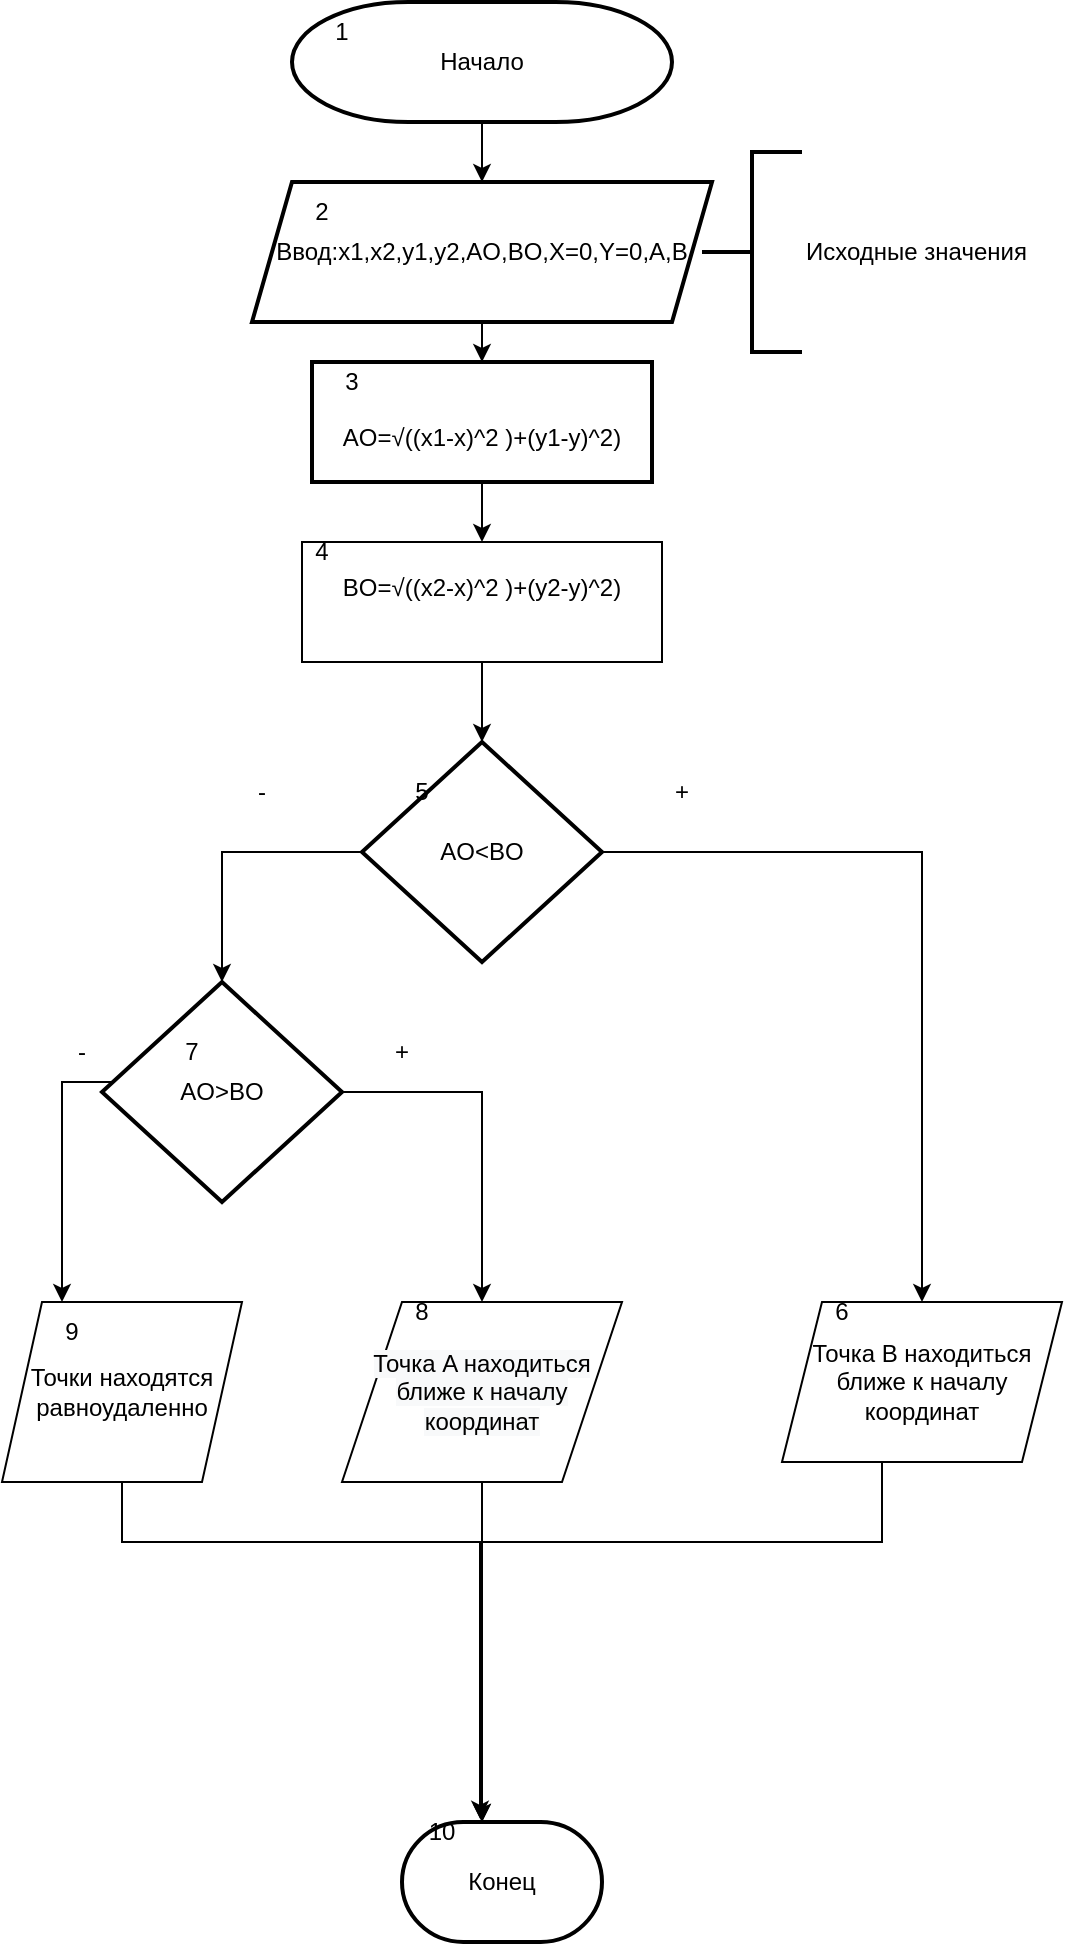 <mxfile version="20.5.3" type="device"><diagram id="xQr_61Fv1vHYjuJceOmw" name="Страница 1"><mxGraphModel dx="525" dy="857" grid="1" gridSize="10" guides="1" tooltips="1" connect="1" arrows="1" fold="1" page="1" pageScale="1" pageWidth="827" pageHeight="1169" math="0" shadow="0"><root><mxCell id="0"/><mxCell id="1" parent="0"/><mxCell id="6s6PrODQkZK0LpUuPnMp-3" value="" style="edgeStyle=orthogonalEdgeStyle;rounded=0;orthogonalLoop=1;jettySize=auto;html=1;" parent="1" source="6s6PrODQkZK0LpUuPnMp-1" target="6s6PrODQkZK0LpUuPnMp-2" edge="1"><mxGeometry relative="1" as="geometry"/></mxCell><mxCell id="6s6PrODQkZK0LpUuPnMp-1" value="Начало" style="strokeWidth=2;html=1;shape=mxgraph.flowchart.terminator;whiteSpace=wrap;" parent="1" vertex="1"><mxGeometry x="145" y="70" width="190" height="60" as="geometry"/></mxCell><mxCell id="6s6PrODQkZK0LpUuPnMp-5" value="" style="edgeStyle=orthogonalEdgeStyle;rounded=0;orthogonalLoop=1;jettySize=auto;html=1;" parent="1" source="6s6PrODQkZK0LpUuPnMp-2" target="6s6PrODQkZK0LpUuPnMp-4" edge="1"><mxGeometry relative="1" as="geometry"/></mxCell><mxCell id="6s6PrODQkZK0LpUuPnMp-2" value="Ввод:x1,x2,y1,y2,AO,BO,X=0,Y=0,A,B" style="shape=parallelogram;perimeter=parallelogramPerimeter;whiteSpace=wrap;html=1;fixedSize=1;strokeWidth=2;" parent="1" vertex="1"><mxGeometry x="125" y="160" width="230" height="70" as="geometry"/></mxCell><mxCell id="6s6PrODQkZK0LpUuPnMp-58" value="" style="edgeStyle=orthogonalEdgeStyle;rounded=0;orthogonalLoop=1;jettySize=auto;html=1;" parent="1" source="6s6PrODQkZK0LpUuPnMp-4" target="6s6PrODQkZK0LpUuPnMp-57" edge="1"><mxGeometry relative="1" as="geometry"/></mxCell><mxCell id="6s6PrODQkZK0LpUuPnMp-4" value="&lt;br&gt;&lt;br&gt;&lt;br&gt;&lt;p class=&quot;MsoNormal&quot;&gt;&lt;span&gt;AO=√((x1-x)^2 )+(y1-y)^2)&lt;/span&gt;&lt;/p&gt;&lt;br&gt;&lt;br&gt;" style="whiteSpace=wrap;html=1;strokeWidth=2;" parent="1" vertex="1"><mxGeometry x="155" y="250" width="170" height="60" as="geometry"/></mxCell><mxCell id="6s6PrODQkZK0LpUuPnMp-9" value="" style="edgeStyle=orthogonalEdgeStyle;rounded=0;orthogonalLoop=1;jettySize=auto;html=1;" parent="1" source="6s6PrODQkZK0LpUuPnMp-6" target="6s6PrODQkZK0LpUuPnMp-8" edge="1"><mxGeometry relative="1" as="geometry"/></mxCell><mxCell id="6s6PrODQkZK0LpUuPnMp-11" value="" style="edgeStyle=orthogonalEdgeStyle;rounded=0;orthogonalLoop=1;jettySize=auto;html=1;entryX=0.5;entryY=0;entryDx=0;entryDy=0;" parent="1" source="6s6PrODQkZK0LpUuPnMp-6" target="6s6PrODQkZK0LpUuPnMp-40" edge="1"><mxGeometry relative="1" as="geometry"><mxPoint x="440" y="670" as="targetPoint"/></mxGeometry></mxCell><mxCell id="6s6PrODQkZK0LpUuPnMp-6" value="AO&amp;lt;BO" style="rhombus;whiteSpace=wrap;html=1;strokeWidth=2;" parent="1" vertex="1"><mxGeometry x="180" y="440" width="120" height="110" as="geometry"/></mxCell><mxCell id="6s6PrODQkZK0LpUuPnMp-65" style="edgeStyle=orthogonalEdgeStyle;rounded=0;orthogonalLoop=1;jettySize=auto;html=1;entryX=0.5;entryY=0;entryDx=0;entryDy=0;" parent="1" source="6s6PrODQkZK0LpUuPnMp-8" target="6s6PrODQkZK0LpUuPnMp-39" edge="1"><mxGeometry relative="1" as="geometry"><mxPoint x="190" y="700" as="targetPoint"/><Array as="points"><mxPoint x="240" y="615"/></Array></mxGeometry></mxCell><mxCell id="6s6PrODQkZK0LpUuPnMp-8" value="AO&amp;gt;BO" style="rhombus;whiteSpace=wrap;html=1;strokeWidth=2;" parent="1" vertex="1"><mxGeometry x="50" y="560" width="120" height="110" as="geometry"/></mxCell><mxCell id="6s6PrODQkZK0LpUuPnMp-22" value="Конец" style="strokeWidth=2;html=1;shape=mxgraph.flowchart.terminator;whiteSpace=wrap;" parent="1" vertex="1"><mxGeometry x="200" y="980" width="100" height="60" as="geometry"/></mxCell><mxCell id="6s6PrODQkZK0LpUuPnMp-23" value="Исходные значения" style="strokeWidth=2;html=1;shape=mxgraph.flowchart.annotation_2;align=left;labelPosition=right;pointerEvents=1;" parent="1" vertex="1"><mxGeometry x="350" y="145" width="50" height="100" as="geometry"/></mxCell><mxCell id="6s6PrODQkZK0LpUuPnMp-24" value="3&lt;br&gt;" style="text;html=1;strokeColor=none;fillColor=none;align=center;verticalAlign=middle;whiteSpace=wrap;rounded=0;" parent="1" vertex="1"><mxGeometry x="145" y="245" width="60" height="30" as="geometry"/></mxCell><mxCell id="6s6PrODQkZK0LpUuPnMp-26" value="5" style="text;html=1;strokeColor=none;fillColor=none;align=center;verticalAlign=middle;whiteSpace=wrap;rounded=0;" parent="1" vertex="1"><mxGeometry x="180" y="450" width="60" height="30" as="geometry"/></mxCell><mxCell id="6s6PrODQkZK0LpUuPnMp-27" value="7" style="text;html=1;strokeColor=none;fillColor=none;align=center;verticalAlign=middle;whiteSpace=wrap;rounded=0;" parent="1" vertex="1"><mxGeometry x="65" y="580" width="60" height="30" as="geometry"/></mxCell><mxCell id="6s6PrODQkZK0LpUuPnMp-28" value="8" style="text;html=1;strokeColor=none;fillColor=none;align=center;verticalAlign=middle;whiteSpace=wrap;rounded=0;" parent="1" vertex="1"><mxGeometry x="25" y="710" width="60" height="30" as="geometry"/></mxCell><mxCell id="6s6PrODQkZK0LpUuPnMp-29" value="+" style="text;html=1;strokeColor=none;fillColor=none;align=center;verticalAlign=middle;whiteSpace=wrap;rounded=0;" parent="1" vertex="1"><mxGeometry x="310" y="450" width="60" height="30" as="geometry"/></mxCell><mxCell id="6s6PrODQkZK0LpUuPnMp-51" style="edgeStyle=orthogonalEdgeStyle;rounded=0;orthogonalLoop=1;jettySize=auto;html=1;entryX=0.25;entryY=0;entryDx=0;entryDy=0;" parent="1" target="6s6PrODQkZK0LpUuPnMp-41" edge="1"><mxGeometry relative="1" as="geometry"><mxPoint x="50" y="610" as="sourcePoint"/><Array as="points"><mxPoint x="55" y="610"/><mxPoint x="30" y="610"/><mxPoint x="30" y="750"/></Array></mxGeometry></mxCell><mxCell id="6s6PrODQkZK0LpUuPnMp-30" value="-" style="text;html=1;strokeColor=none;fillColor=none;align=center;verticalAlign=middle;whiteSpace=wrap;rounded=0;" parent="1" vertex="1"><mxGeometry x="10" y="580" width="60" height="30" as="geometry"/></mxCell><mxCell id="6s6PrODQkZK0LpUuPnMp-32" value="-" style="text;html=1;strokeColor=none;fillColor=none;align=center;verticalAlign=middle;whiteSpace=wrap;rounded=0;" parent="1" vertex="1"><mxGeometry x="100" y="450" width="60" height="30" as="geometry"/></mxCell><mxCell id="6s6PrODQkZK0LpUuPnMp-36" value="2" style="text;html=1;strokeColor=none;fillColor=none;align=center;verticalAlign=middle;whiteSpace=wrap;rounded=0;" parent="1" vertex="1"><mxGeometry x="130" y="160" width="60" height="30" as="geometry"/></mxCell><mxCell id="6s6PrODQkZK0LpUuPnMp-37" value="1" style="text;html=1;strokeColor=none;fillColor=none;align=center;verticalAlign=middle;whiteSpace=wrap;rounded=0;" parent="1" vertex="1"><mxGeometry x="140" y="70" width="60" height="30" as="geometry"/></mxCell><mxCell id="6s6PrODQkZK0LpUuPnMp-44" style="edgeStyle=orthogonalEdgeStyle;rounded=0;orthogonalLoop=1;jettySize=auto;html=1;" parent="1" source="6s6PrODQkZK0LpUuPnMp-39" target="6s6PrODQkZK0LpUuPnMp-22" edge="1"><mxGeometry relative="1" as="geometry"><Array as="points"><mxPoint x="250" y="790"/><mxPoint x="250" y="790"/></Array></mxGeometry></mxCell><mxCell id="6s6PrODQkZK0LpUuPnMp-39" value="&lt;span style=&quot;color: rgb(0, 0, 0); font-family: Helvetica; font-size: 12px; font-style: normal; font-variant-ligatures: normal; font-variant-caps: normal; font-weight: 400; letter-spacing: normal; orphans: 2; text-align: center; text-indent: 0px; text-transform: none; widows: 2; word-spacing: 0px; -webkit-text-stroke-width: 0px; background-color: rgb(248, 249, 250); text-decoration-thickness: initial; text-decoration-style: initial; text-decoration-color: initial; float: none; display: inline !important;&quot;&gt;Точка A находиться ближе к началу координат&lt;/span&gt;&lt;br&gt;" style="shape=parallelogram;perimeter=parallelogramPerimeter;whiteSpace=wrap;html=1;fixedSize=1;size=30;" parent="1" vertex="1"><mxGeometry x="170" y="720" width="140" height="90" as="geometry"/></mxCell><mxCell id="6s6PrODQkZK0LpUuPnMp-63" style="edgeStyle=orthogonalEdgeStyle;rounded=0;orthogonalLoop=1;jettySize=auto;html=1;entryX=0.39;entryY=-0.027;entryDx=0;entryDy=0;entryPerimeter=0;" parent="1" source="6s6PrODQkZK0LpUuPnMp-40" target="6s6PrODQkZK0LpUuPnMp-22" edge="1"><mxGeometry relative="1" as="geometry"><Array as="points"><mxPoint x="440" y="840"/><mxPoint x="239" y="840"/></Array></mxGeometry></mxCell><mxCell id="6s6PrODQkZK0LpUuPnMp-45" style="edgeStyle=orthogonalEdgeStyle;rounded=0;orthogonalLoop=1;jettySize=auto;html=1;" parent="1" source="6s6PrODQkZK0LpUuPnMp-41" target="6s6PrODQkZK0LpUuPnMp-22" edge="1"><mxGeometry relative="1" as="geometry"><Array as="points"><mxPoint x="60" y="840"/><mxPoint x="240" y="840"/></Array></mxGeometry></mxCell><mxCell id="6s6PrODQkZK0LpUuPnMp-41" value="Точки находятся равноудаленно" style="shape=parallelogram;perimeter=parallelogramPerimeter;whiteSpace=wrap;html=1;fixedSize=1;" parent="1" vertex="1"><mxGeometry y="720" width="120" height="90" as="geometry"/></mxCell><mxCell id="6s6PrODQkZK0LpUuPnMp-54" value="+" style="text;html=1;strokeColor=none;fillColor=none;align=center;verticalAlign=middle;whiteSpace=wrap;rounded=0;" parent="1" vertex="1"><mxGeometry x="170" y="580" width="60" height="30" as="geometry"/></mxCell><mxCell id="6s6PrODQkZK0LpUuPnMp-59" value="" style="edgeStyle=orthogonalEdgeStyle;rounded=0;orthogonalLoop=1;jettySize=auto;html=1;" parent="1" source="6s6PrODQkZK0LpUuPnMp-57" target="6s6PrODQkZK0LpUuPnMp-6" edge="1"><mxGeometry relative="1" as="geometry"/></mxCell><mxCell id="6s6PrODQkZK0LpUuPnMp-57" value="BO&lt;span style=&quot;background-color: initial;&quot;&gt;=√((x2-x)^2 )+(y2-y)^2)&lt;br&gt;&lt;br&gt;&lt;/span&gt;" style="rounded=0;whiteSpace=wrap;html=1;" parent="1" vertex="1"><mxGeometry x="150" y="340" width="180" height="60" as="geometry"/></mxCell><mxCell id="6s6PrODQkZK0LpUuPnMp-60" value="10" style="text;html=1;strokeColor=none;fillColor=none;align=center;verticalAlign=middle;whiteSpace=wrap;rounded=0;" parent="1" vertex="1"><mxGeometry x="190" y="970" width="60" height="30" as="geometry"/></mxCell><mxCell id="dZok-9A9Yy4GBVOupE0f-2" value="9" style="text;html=1;strokeColor=none;fillColor=none;align=center;verticalAlign=middle;whiteSpace=wrap;rounded=0;" parent="1" vertex="1"><mxGeometry x="5" y="720" width="60" height="30" as="geometry"/></mxCell><mxCell id="6s6PrODQkZK0LpUuPnMp-35" value="4" style="text;html=1;strokeColor=none;fillColor=none;align=center;verticalAlign=middle;whiteSpace=wrap;rounded=0;" parent="1" vertex="1"><mxGeometry x="130" y="330" width="60" height="30" as="geometry"/></mxCell><mxCell id="6s6PrODQkZK0LpUuPnMp-34" value="8" style="text;html=1;strokeColor=none;fillColor=none;align=center;verticalAlign=middle;whiteSpace=wrap;rounded=0;" parent="1" vertex="1"><mxGeometry x="180" y="710" width="60" height="30" as="geometry"/></mxCell><mxCell id="6s6PrODQkZK0LpUuPnMp-40" value="Точка B находиться ближе к началу координат" style="shape=parallelogram;perimeter=parallelogramPerimeter;whiteSpace=wrap;html=1;fixedSize=1;" parent="1" vertex="1"><mxGeometry x="390" y="720" width="140" height="80" as="geometry"/></mxCell><mxCell id="6s6PrODQkZK0LpUuPnMp-31" value="6" style="text;html=1;strokeColor=none;fillColor=none;align=center;verticalAlign=middle;whiteSpace=wrap;rounded=0;" parent="1" vertex="1"><mxGeometry x="390" y="710" width="60" height="30" as="geometry"/></mxCell></root></mxGraphModel></diagram></mxfile>